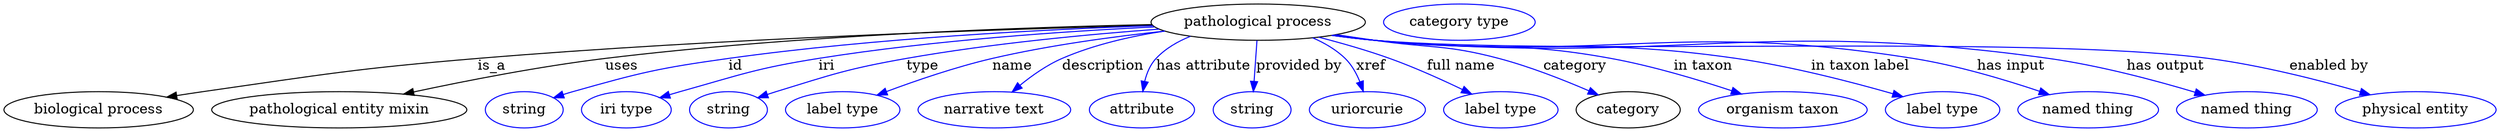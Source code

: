 digraph {
	graph [bb="0,0,2461.9,123"];
	node [label="\N"];
	"pathological process"	[height=0.5,
		label="pathological process",
		pos="1237.6,105",
		width=2.9428];
	"biological process"	[height=0.5,
		pos="93.592,18",
		width=2.5998];
	"pathological process" -> "biological process"	[label=is_a,
		lp="482.59,61.5",
		pos="e,160.84,30.526 1133.3,101.74 985.23,97.968 705.83,88.762 468.59,69 347.24,58.891 317.14,53.253 196.59,36 188.27,34.81 179.59,33.493 \
170.95,32.135"];
	"pathological entity mixin"	[height=0.5,
		pos="331.59,18",
		width=3.5025];
	"pathological process" -> "pathological entity mixin"	[label=uses,
		lp="611.09,61.5",
		pos="e,395.26,33.576 1132.5,102.58 1004.9,99.863 783.25,91.964 594.59,69 530.12,61.152 457.67,46.973 405.16,35.714"];
	id	[color=blue,
		height=0.5,
		label=string,
		pos="513.59,18",
		width=1.0652];
	"pathological process" -> id	[color=blue,
		label=id,
		lp="725.59,61.5",
		pos="e,542.58,29.966 1133.8,101.27 1028.7,97.5 861.73,88.77 718.59,69 647.96,59.244 630.24,55.278 561.59,36 558.49,35.128 555.29,34.158 \
552.09,33.138",
		style=solid];
	iri	[color=blue,
		height=0.5,
		label="iri type",
		pos="614.59,18",
		width=1.2277];
	"pathological process" -> iri	[color=blue,
		label=iri,
		lp="812.59,61.5",
		pos="e,648.14,29.97 1135.1,100.26 1047,95.971 916.85,87.041 804.59,69 753.43,60.777 696.08,44.705 657.9,32.996",
		style=solid];
	type	[color=blue,
		height=0.5,
		label=string,
		pos="715.59,18",
		width=1.0652];
	"pathological process" -> type	[color=blue,
		label=type,
		lp="906.59,61.5",
		pos="e,744.53,29.953 1139.4,98.09 1069.7,92.918 973.9,83.851 890.59,69 832.75,58.689 818.72,53.344 762.59,36 759.83,35.147 757,34.229 \
754.15,33.277",
		style=solid];
	name	[color=blue,
		height=0.5,
		label="label type",
		pos="828.59,18",
		width=1.5707];
	"pathological process" -> name	[color=blue,
		label=name,
		lp="994.59,61.5",
		pos="e,861.96,32.545 1144.9,96.181 1094.1,90.774 1030.4,82.137 974.59,69 939.09,60.646 900.07,47.041 871.3,36.13",
		style=solid];
	description	[color=blue,
		height=0.5,
		label="narrative text",
		pos="978.59,18",
		width=2.0943];
	"pathological process" -> description	[color=blue,
		label=description,
		lp="1084.1,61.5",
		pos="e,995.57,35.762 1144.1,96.295 1111.3,91.238 1074.9,82.864 1043.6,69 1029,62.549 1014.8,52.19 1003.4,42.57",
		style=solid];
	"has attribute"	[color=blue,
		height=0.5,
		label=attribute,
		pos="1123.6,18",
		width=1.4443];
	"pathological process" -> "has attribute"	[color=blue,
		label="has attribute",
		lp="1183.6,61.5",
		pos="e,1124.1,36.228 1170.4,91.065 1157.8,85.975 1145.7,78.883 1136.6,69 1130.9,62.793 1127.6,54.382 1125.7,46.23",
		style=solid];
	"provided by"	[color=blue,
		height=0.5,
		label=string,
		pos="1231.6,18",
		width=1.0652];
	"pathological process" -> "provided by"	[color=blue,
		label="provided by",
		lp="1278.1,61.5",
		pos="e,1232.8,36.175 1236.4,86.799 1235.6,75.163 1234.5,59.548 1233.5,46.237",
		style=solid];
	xref	[color=blue,
		height=0.5,
		label=uriorcurie,
		pos="1345.6,18",
		width=1.5887];
	"pathological process" -> xref	[color=blue,
		label=xref,
		lp="1349.1,61.5",
		pos="e,1341.6,36.207 1291.4,89.481 1303.1,84.439 1314.6,77.765 1323.6,69 1330.1,62.632 1334.9,53.979 1338.2,45.661",
		style=solid];
	"full name"	[color=blue,
		height=0.5,
		label="label type",
		pos="1477.6,18",
		width=1.5707];
	"pathological process" -> "full name"	[color=blue,
		label="full name",
		lp="1438.1,61.5",
		pos="e,1448.7,33.699 1297.4,90.074 1319.7,84.322 1345,77.098 1367.6,69 1392.1,60.207 1418.6,48.2 1439.5,38.157",
		style=solid];
	category	[height=0.5,
		pos="1603.6,18",
		width=1.4263];
	"pathological process" -> category	[color=blue,
		label=category,
		lp="1551.1,61.5",
		pos="e,1574,32.793 1314.6,92.6 1327.3,90.726 1340.3,88.806 1352.6,87 1407.3,78.96 1422.2,83.142 1475.6,69 1506.2,60.886 1539.5,47.727 \
1564.5,36.944",
		style=solid];
	"in taxon"	[color=blue,
		height=0.5,
		label="organism taxon",
		pos="1756.6,18",
		width=2.3109];
	"pathological process" -> "in taxon"	[color=blue,
		label="in taxon",
		lp="1677.6,61.5",
		pos="e,1715.6,33.685 1312.3,92.175 1325.7,90.279 1339.6,88.463 1352.6,87 1456.2,75.366 1484,87.819 1586.6,69 1627.5,61.498 1672.6,47.981 \
1706.1,36.89",
		style=solid];
	"in taxon label"	[color=blue,
		height=0.5,
		label="label type",
		pos="1914.6,18",
		width=1.5707];
	"pathological process" -> "in taxon label"	[color=blue,
		label="in taxon label",
		lp="1833.1,61.5",
		pos="e,1875.2,31.102 1311.4,92.015 1325.1,90.101 1339.2,88.32 1352.6,87 1511.1,71.333 1552.9,91.622 1710.6,69 1764.3,61.298 1824.4,45.668 \
1865.4,33.922",
		style=solid];
	"has input"	[color=blue,
		height=0.5,
		label="named thing",
		pos="2058.6,18",
		width=1.9318];
	"pathological process" -> "has input"	[color=blue,
		label="has input",
		lp="1982.1,61.5",
		pos="e,2020.1,33.124 1310.8,91.92 1324.6,89.99 1339,88.228 1352.6,87 1588.7,65.635 1651.5,106.19 1885.6,69 1928.6,62.169 1976,47.975 \
2010.3,36.449",
		style=solid];
	"has output"	[color=blue,
		height=0.5,
		label="named thing",
		pos="2215.6,18",
		width=1.9318];
	"pathological process" -> "has output"	[color=blue,
		label="has output",
		lp="2135.1,61.5",
		pos="e,2174.1,32.469 1310.4,91.888 1324.4,89.948 1338.9,88.191 1352.6,87 1648,61.27 1725.9,109.91 2019.6,69 2069.6,62.034 2125.3,47.115 \
2164.5,35.377",
		style=solid];
	"enabled by"	[color=blue,
		height=0.5,
		label="physical entity",
		pos="2382.6,18",
		width=2.2026];
	"pathological process" -> "enabled by"	[color=blue,
		label="enabled by",
		lp="2297.1,61.5",
		pos="e,2337.5,32.991 1310.1,91.873 1324.2,89.922 1338.8,88.164 1352.6,87 1535.3,71.562 1995.8,92.867 2177.6,69 2229.3,62.217 2286.8,47.53 \
2327.8,35.82",
		style=solid];
	"named thing_category"	[color=blue,
		height=0.5,
		label="category type",
		pos="1436.6,105",
		width=2.0762];
}
